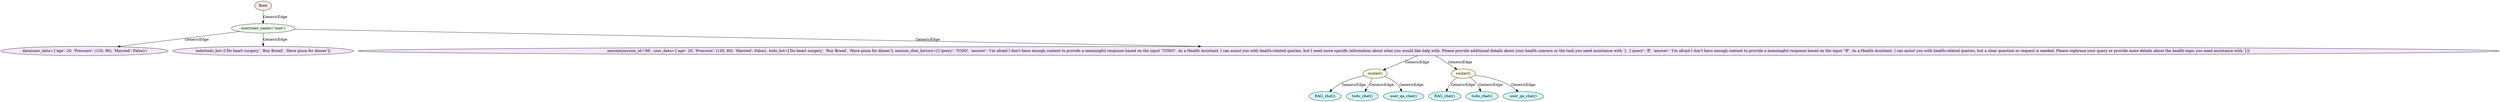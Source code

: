 digraph {
node [style="filled", shape="ellipse", fillcolor="invis", fontcolor="black"];
0 -> 1  [label="GenericEdge "];
1 -> 2  [label="GenericEdge "];
1 -> 3  [label="GenericEdge "];
1 -> 4  [label="GenericEdge "];
4 -> 5  [label="GenericEdge "];
5 -> 6  [label="GenericEdge "];
5 -> 7  [label="GenericEdge "];
5 -> 8  [label="GenericEdge "];
4 -> 9  [label="GenericEdge "];
9 -> 10  [label="GenericEdge "];
9 -> 11  [label="GenericEdge "];
9 -> 12  [label="GenericEdge "];
0 [label="Root"fillcolor="#FFE9E9"];
1 [label="user(user_name=&#x27;user&#x27;)"fillcolor="#F0FFF0"];
2 [label="data(user_data={&#x27;age&#x27;: 20, &#x27;Pressure&#x27;: (120, 80), &#x27;Married&#x27;: False})"fillcolor="#F5E5FF"];
3 [label="todo(todo_list=[&#x27;Do heart surgery&#x27;, &#x27;Buy Bread&#x27;, &#x27;Have pizza for dinner&#x27;])"fillcolor="#F5E5FF"];
4 [label="session(session_id=&#x27;66&#x27;, user_data={&#x27;age&#x27;: 20, &#x27;Pressure&#x27;: (120, 80), &#x27;Married&#x27;: False}, todo_list=[&#x27;Do heart surgery&#x27;, &#x27;Buy Bread&#x27;, &#x27;Have pizza for dinner&#x27;], session_chat_history=[{&#x27;query&#x27;: &#x27;TODO&#x27;, &#x27;answer&#x27;: &#x27;I\&#x27;m afraid I don\&#x27;t have enough context to provide a meaningful response based on the input &quot;TODO&quot;. As a Health Assistant, I can assist you with health-related queries, but I need more specific information about what you would like help with. Please provide additional details about your health concern or the task you need assistance with.&#x27;}, {&#x27;query&#x27;: &#x27;ff&#x27;, &#x27;answer&#x27;: &#x27;I\&#x27;m afraid I don\&#x27;t have enough context to provide a meaningful response based on the input &quot;ff&quot;. As a Health Assistant, I can assist you with health-related queries, but a clear question or request is needed. Please rephrase your query or provide more details about the health topic you need assistance with.&#x27;}])"fillcolor="#F5E5FF"];
5 [label="router()"fillcolor="#FFFFE0"];
6 [label="RAG_chat()"fillcolor="#D2FEFF "];
7 [label="todo_chat()"fillcolor="#D2FEFF "];
8 [label="user_qa_chat()"fillcolor="#D2FEFF "];
9 [label="router()"fillcolor="#FFFFE0"];
10 [label="RAG_chat()"fillcolor="#D2FEFF "];
11 [label="todo_chat()"fillcolor="#D2FEFF "];
12 [label="user_qa_chat()"fillcolor="#D2FEFF "];
}